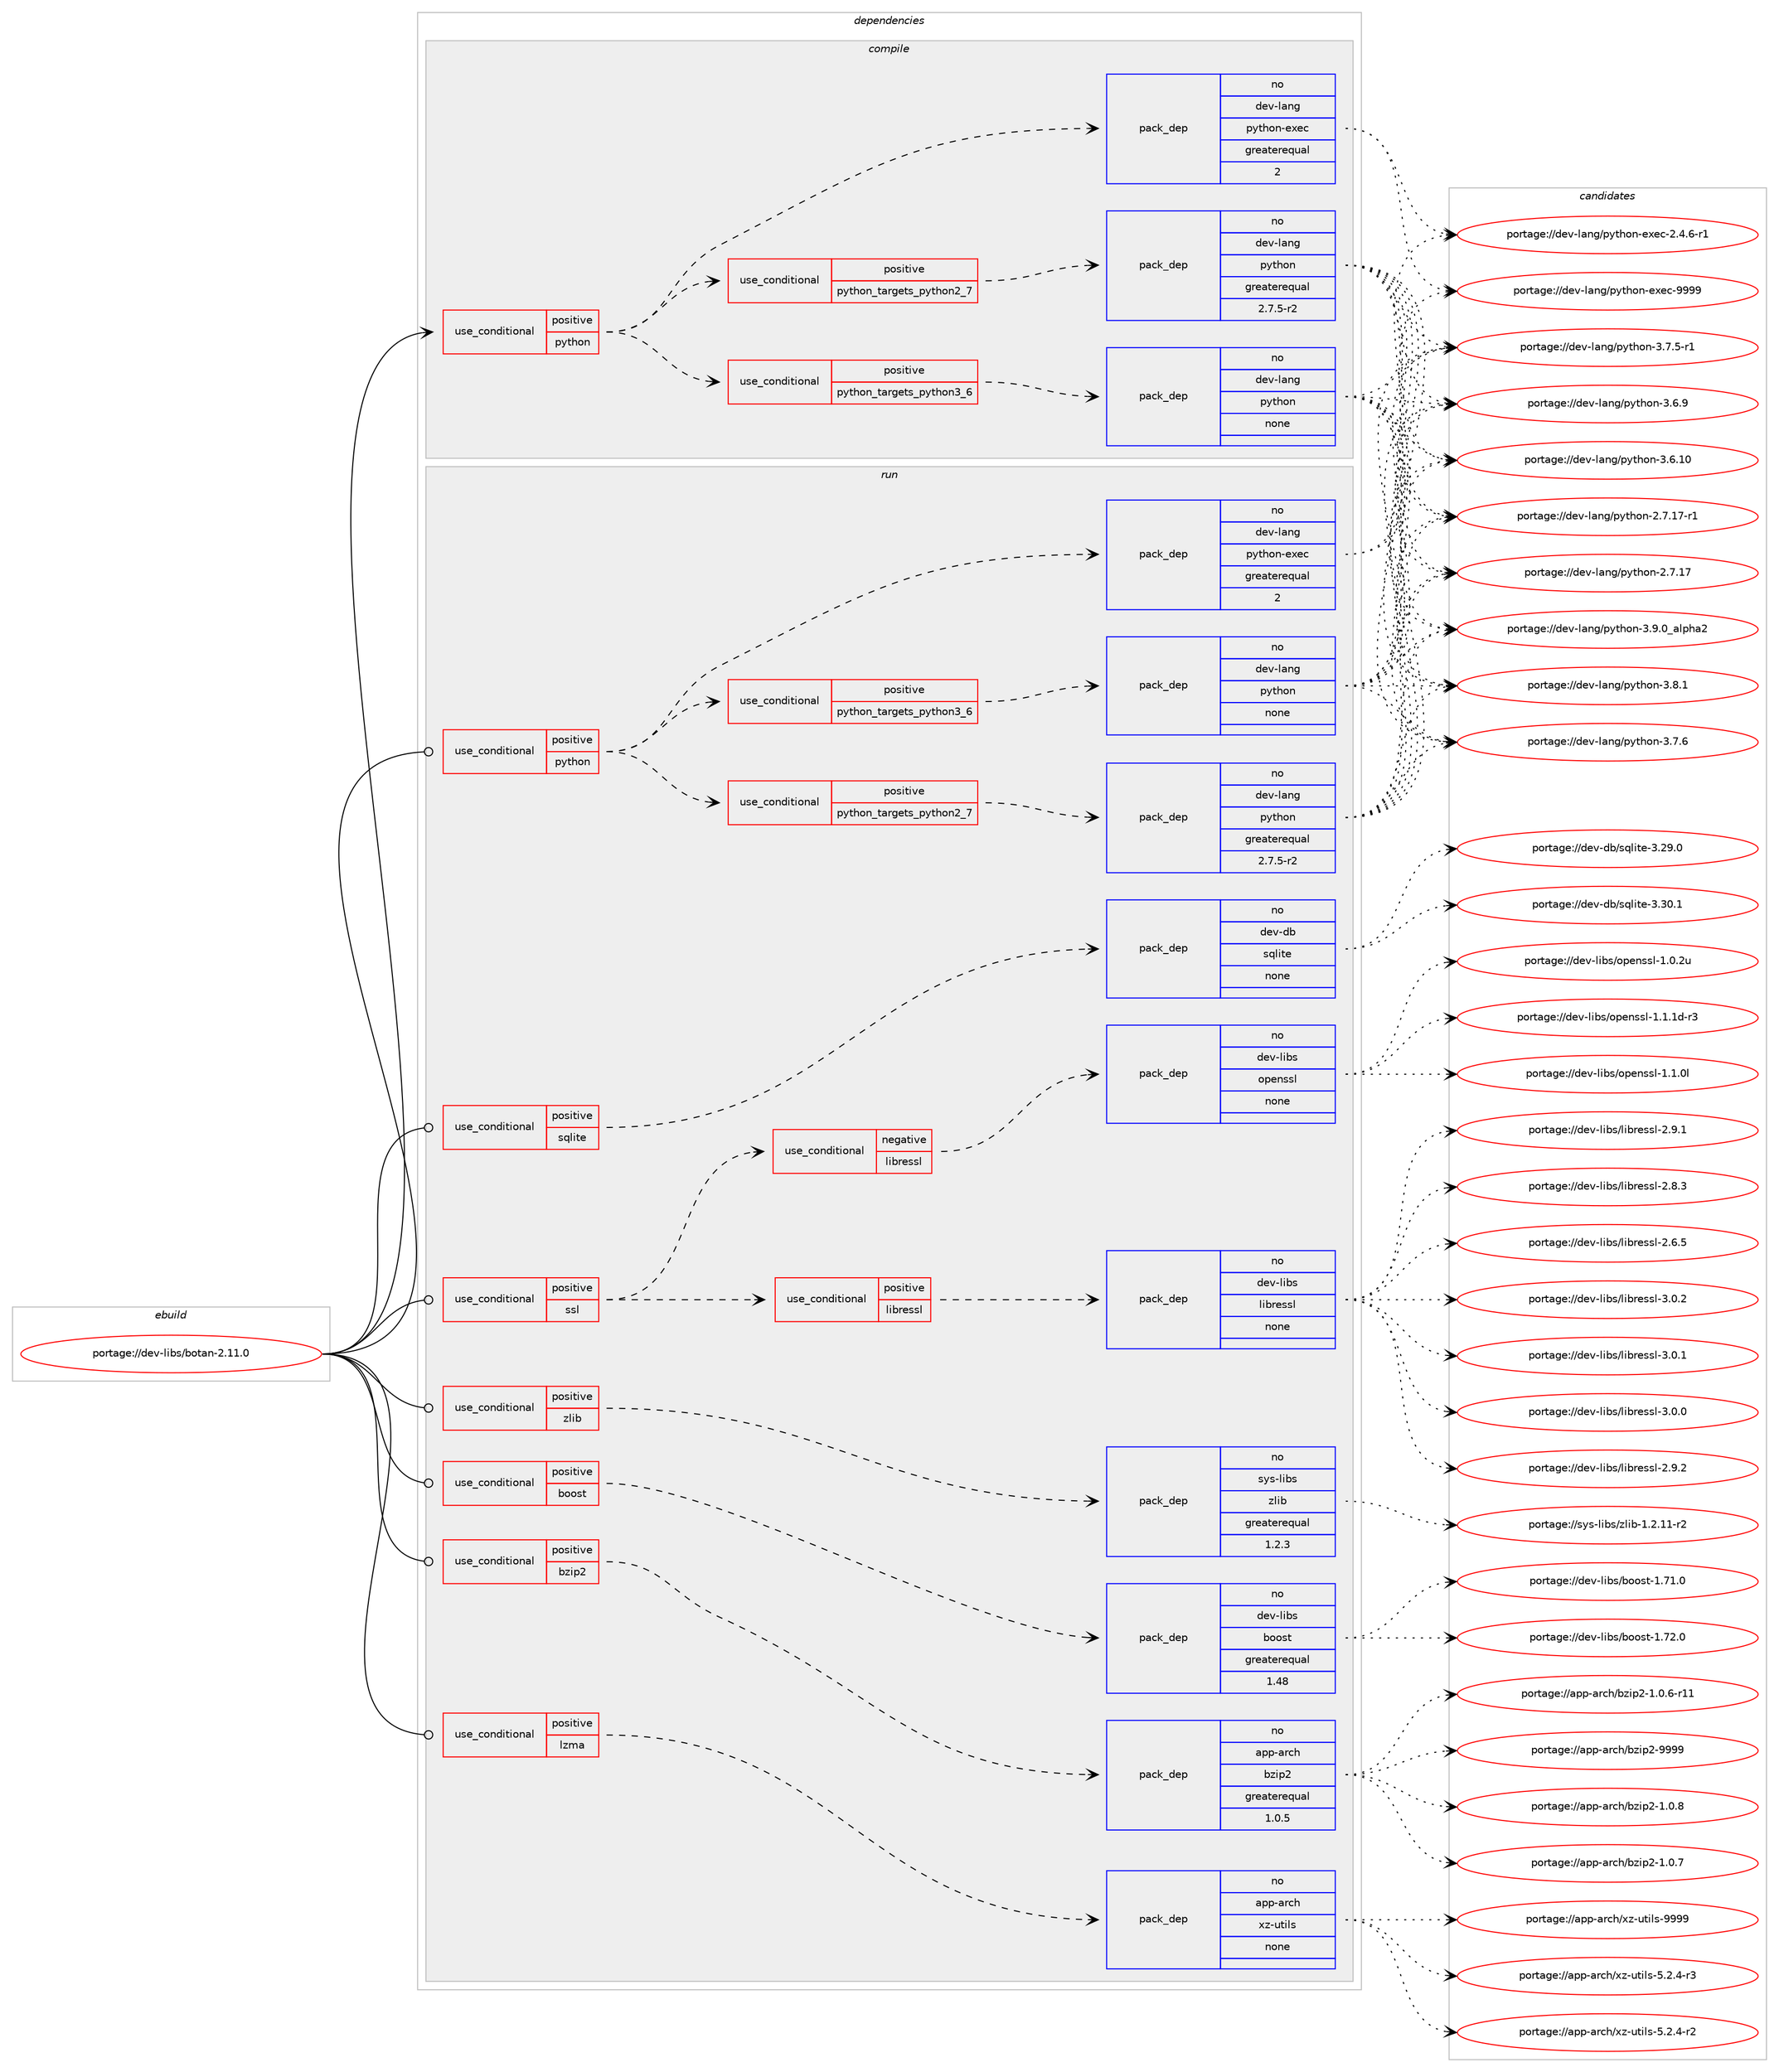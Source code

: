 digraph prolog {

# *************
# Graph options
# *************

newrank=true;
concentrate=true;
compound=true;
graph [rankdir=LR,fontname=Helvetica,fontsize=10,ranksep=1.5];#, ranksep=2.5, nodesep=0.2];
edge  [arrowhead=vee];
node  [fontname=Helvetica,fontsize=10];

# **********
# The ebuild
# **********

subgraph cluster_leftcol {
color=gray;
label=<<i>ebuild</i>>;
id [label="portage://dev-libs/botan-2.11.0", color=red, width=4, href="../dev-libs/botan-2.11.0.svg"];
}

# ****************
# The dependencies
# ****************

subgraph cluster_midcol {
color=gray;
label=<<i>dependencies</i>>;
subgraph cluster_compile {
fillcolor="#eeeeee";
style=filled;
label=<<i>compile</i>>;
subgraph cond126174 {
dependency516055 [label=<<TABLE BORDER="0" CELLBORDER="1" CELLSPACING="0" CELLPADDING="4"><TR><TD ROWSPAN="3" CELLPADDING="10">use_conditional</TD></TR><TR><TD>positive</TD></TR><TR><TD>python</TD></TR></TABLE>>, shape=none, color=red];
subgraph cond126175 {
dependency516056 [label=<<TABLE BORDER="0" CELLBORDER="1" CELLSPACING="0" CELLPADDING="4"><TR><TD ROWSPAN="3" CELLPADDING="10">use_conditional</TD></TR><TR><TD>positive</TD></TR><TR><TD>python_targets_python2_7</TD></TR></TABLE>>, shape=none, color=red];
subgraph pack384505 {
dependency516057 [label=<<TABLE BORDER="0" CELLBORDER="1" CELLSPACING="0" CELLPADDING="4" WIDTH="220"><TR><TD ROWSPAN="6" CELLPADDING="30">pack_dep</TD></TR><TR><TD WIDTH="110">no</TD></TR><TR><TD>dev-lang</TD></TR><TR><TD>python</TD></TR><TR><TD>greaterequal</TD></TR><TR><TD>2.7.5-r2</TD></TR></TABLE>>, shape=none, color=blue];
}
dependency516056:e -> dependency516057:w [weight=20,style="dashed",arrowhead="vee"];
}
dependency516055:e -> dependency516056:w [weight=20,style="dashed",arrowhead="vee"];
subgraph cond126176 {
dependency516058 [label=<<TABLE BORDER="0" CELLBORDER="1" CELLSPACING="0" CELLPADDING="4"><TR><TD ROWSPAN="3" CELLPADDING="10">use_conditional</TD></TR><TR><TD>positive</TD></TR><TR><TD>python_targets_python3_6</TD></TR></TABLE>>, shape=none, color=red];
subgraph pack384506 {
dependency516059 [label=<<TABLE BORDER="0" CELLBORDER="1" CELLSPACING="0" CELLPADDING="4" WIDTH="220"><TR><TD ROWSPAN="6" CELLPADDING="30">pack_dep</TD></TR><TR><TD WIDTH="110">no</TD></TR><TR><TD>dev-lang</TD></TR><TR><TD>python</TD></TR><TR><TD>none</TD></TR><TR><TD></TD></TR></TABLE>>, shape=none, color=blue];
}
dependency516058:e -> dependency516059:w [weight=20,style="dashed",arrowhead="vee"];
}
dependency516055:e -> dependency516058:w [weight=20,style="dashed",arrowhead="vee"];
subgraph pack384507 {
dependency516060 [label=<<TABLE BORDER="0" CELLBORDER="1" CELLSPACING="0" CELLPADDING="4" WIDTH="220"><TR><TD ROWSPAN="6" CELLPADDING="30">pack_dep</TD></TR><TR><TD WIDTH="110">no</TD></TR><TR><TD>dev-lang</TD></TR><TR><TD>python-exec</TD></TR><TR><TD>greaterequal</TD></TR><TR><TD>2</TD></TR></TABLE>>, shape=none, color=blue];
}
dependency516055:e -> dependency516060:w [weight=20,style="dashed",arrowhead="vee"];
}
id:e -> dependency516055:w [weight=20,style="solid",arrowhead="vee"];
}
subgraph cluster_compileandrun {
fillcolor="#eeeeee";
style=filled;
label=<<i>compile and run</i>>;
}
subgraph cluster_run {
fillcolor="#eeeeee";
style=filled;
label=<<i>run</i>>;
subgraph cond126177 {
dependency516061 [label=<<TABLE BORDER="0" CELLBORDER="1" CELLSPACING="0" CELLPADDING="4"><TR><TD ROWSPAN="3" CELLPADDING="10">use_conditional</TD></TR><TR><TD>positive</TD></TR><TR><TD>boost</TD></TR></TABLE>>, shape=none, color=red];
subgraph pack384508 {
dependency516062 [label=<<TABLE BORDER="0" CELLBORDER="1" CELLSPACING="0" CELLPADDING="4" WIDTH="220"><TR><TD ROWSPAN="6" CELLPADDING="30">pack_dep</TD></TR><TR><TD WIDTH="110">no</TD></TR><TR><TD>dev-libs</TD></TR><TR><TD>boost</TD></TR><TR><TD>greaterequal</TD></TR><TR><TD>1.48</TD></TR></TABLE>>, shape=none, color=blue];
}
dependency516061:e -> dependency516062:w [weight=20,style="dashed",arrowhead="vee"];
}
id:e -> dependency516061:w [weight=20,style="solid",arrowhead="odot"];
subgraph cond126178 {
dependency516063 [label=<<TABLE BORDER="0" CELLBORDER="1" CELLSPACING="0" CELLPADDING="4"><TR><TD ROWSPAN="3" CELLPADDING="10">use_conditional</TD></TR><TR><TD>positive</TD></TR><TR><TD>bzip2</TD></TR></TABLE>>, shape=none, color=red];
subgraph pack384509 {
dependency516064 [label=<<TABLE BORDER="0" CELLBORDER="1" CELLSPACING="0" CELLPADDING="4" WIDTH="220"><TR><TD ROWSPAN="6" CELLPADDING="30">pack_dep</TD></TR><TR><TD WIDTH="110">no</TD></TR><TR><TD>app-arch</TD></TR><TR><TD>bzip2</TD></TR><TR><TD>greaterequal</TD></TR><TR><TD>1.0.5</TD></TR></TABLE>>, shape=none, color=blue];
}
dependency516063:e -> dependency516064:w [weight=20,style="dashed",arrowhead="vee"];
}
id:e -> dependency516063:w [weight=20,style="solid",arrowhead="odot"];
subgraph cond126179 {
dependency516065 [label=<<TABLE BORDER="0" CELLBORDER="1" CELLSPACING="0" CELLPADDING="4"><TR><TD ROWSPAN="3" CELLPADDING="10">use_conditional</TD></TR><TR><TD>positive</TD></TR><TR><TD>lzma</TD></TR></TABLE>>, shape=none, color=red];
subgraph pack384510 {
dependency516066 [label=<<TABLE BORDER="0" CELLBORDER="1" CELLSPACING="0" CELLPADDING="4" WIDTH="220"><TR><TD ROWSPAN="6" CELLPADDING="30">pack_dep</TD></TR><TR><TD WIDTH="110">no</TD></TR><TR><TD>app-arch</TD></TR><TR><TD>xz-utils</TD></TR><TR><TD>none</TD></TR><TR><TD></TD></TR></TABLE>>, shape=none, color=blue];
}
dependency516065:e -> dependency516066:w [weight=20,style="dashed",arrowhead="vee"];
}
id:e -> dependency516065:w [weight=20,style="solid",arrowhead="odot"];
subgraph cond126180 {
dependency516067 [label=<<TABLE BORDER="0" CELLBORDER="1" CELLSPACING="0" CELLPADDING="4"><TR><TD ROWSPAN="3" CELLPADDING="10">use_conditional</TD></TR><TR><TD>positive</TD></TR><TR><TD>python</TD></TR></TABLE>>, shape=none, color=red];
subgraph cond126181 {
dependency516068 [label=<<TABLE BORDER="0" CELLBORDER="1" CELLSPACING="0" CELLPADDING="4"><TR><TD ROWSPAN="3" CELLPADDING="10">use_conditional</TD></TR><TR><TD>positive</TD></TR><TR><TD>python_targets_python2_7</TD></TR></TABLE>>, shape=none, color=red];
subgraph pack384511 {
dependency516069 [label=<<TABLE BORDER="0" CELLBORDER="1" CELLSPACING="0" CELLPADDING="4" WIDTH="220"><TR><TD ROWSPAN="6" CELLPADDING="30">pack_dep</TD></TR><TR><TD WIDTH="110">no</TD></TR><TR><TD>dev-lang</TD></TR><TR><TD>python</TD></TR><TR><TD>greaterequal</TD></TR><TR><TD>2.7.5-r2</TD></TR></TABLE>>, shape=none, color=blue];
}
dependency516068:e -> dependency516069:w [weight=20,style="dashed",arrowhead="vee"];
}
dependency516067:e -> dependency516068:w [weight=20,style="dashed",arrowhead="vee"];
subgraph cond126182 {
dependency516070 [label=<<TABLE BORDER="0" CELLBORDER="1" CELLSPACING="0" CELLPADDING="4"><TR><TD ROWSPAN="3" CELLPADDING="10">use_conditional</TD></TR><TR><TD>positive</TD></TR><TR><TD>python_targets_python3_6</TD></TR></TABLE>>, shape=none, color=red];
subgraph pack384512 {
dependency516071 [label=<<TABLE BORDER="0" CELLBORDER="1" CELLSPACING="0" CELLPADDING="4" WIDTH="220"><TR><TD ROWSPAN="6" CELLPADDING="30">pack_dep</TD></TR><TR><TD WIDTH="110">no</TD></TR><TR><TD>dev-lang</TD></TR><TR><TD>python</TD></TR><TR><TD>none</TD></TR><TR><TD></TD></TR></TABLE>>, shape=none, color=blue];
}
dependency516070:e -> dependency516071:w [weight=20,style="dashed",arrowhead="vee"];
}
dependency516067:e -> dependency516070:w [weight=20,style="dashed",arrowhead="vee"];
subgraph pack384513 {
dependency516072 [label=<<TABLE BORDER="0" CELLBORDER="1" CELLSPACING="0" CELLPADDING="4" WIDTH="220"><TR><TD ROWSPAN="6" CELLPADDING="30">pack_dep</TD></TR><TR><TD WIDTH="110">no</TD></TR><TR><TD>dev-lang</TD></TR><TR><TD>python-exec</TD></TR><TR><TD>greaterequal</TD></TR><TR><TD>2</TD></TR></TABLE>>, shape=none, color=blue];
}
dependency516067:e -> dependency516072:w [weight=20,style="dashed",arrowhead="vee"];
}
id:e -> dependency516067:w [weight=20,style="solid",arrowhead="odot"];
subgraph cond126183 {
dependency516073 [label=<<TABLE BORDER="0" CELLBORDER="1" CELLSPACING="0" CELLPADDING="4"><TR><TD ROWSPAN="3" CELLPADDING="10">use_conditional</TD></TR><TR><TD>positive</TD></TR><TR><TD>sqlite</TD></TR></TABLE>>, shape=none, color=red];
subgraph pack384514 {
dependency516074 [label=<<TABLE BORDER="0" CELLBORDER="1" CELLSPACING="0" CELLPADDING="4" WIDTH="220"><TR><TD ROWSPAN="6" CELLPADDING="30">pack_dep</TD></TR><TR><TD WIDTH="110">no</TD></TR><TR><TD>dev-db</TD></TR><TR><TD>sqlite</TD></TR><TR><TD>none</TD></TR><TR><TD></TD></TR></TABLE>>, shape=none, color=blue];
}
dependency516073:e -> dependency516074:w [weight=20,style="dashed",arrowhead="vee"];
}
id:e -> dependency516073:w [weight=20,style="solid",arrowhead="odot"];
subgraph cond126184 {
dependency516075 [label=<<TABLE BORDER="0" CELLBORDER="1" CELLSPACING="0" CELLPADDING="4"><TR><TD ROWSPAN="3" CELLPADDING="10">use_conditional</TD></TR><TR><TD>positive</TD></TR><TR><TD>ssl</TD></TR></TABLE>>, shape=none, color=red];
subgraph cond126185 {
dependency516076 [label=<<TABLE BORDER="0" CELLBORDER="1" CELLSPACING="0" CELLPADDING="4"><TR><TD ROWSPAN="3" CELLPADDING="10">use_conditional</TD></TR><TR><TD>negative</TD></TR><TR><TD>libressl</TD></TR></TABLE>>, shape=none, color=red];
subgraph pack384515 {
dependency516077 [label=<<TABLE BORDER="0" CELLBORDER="1" CELLSPACING="0" CELLPADDING="4" WIDTH="220"><TR><TD ROWSPAN="6" CELLPADDING="30">pack_dep</TD></TR><TR><TD WIDTH="110">no</TD></TR><TR><TD>dev-libs</TD></TR><TR><TD>openssl</TD></TR><TR><TD>none</TD></TR><TR><TD></TD></TR></TABLE>>, shape=none, color=blue];
}
dependency516076:e -> dependency516077:w [weight=20,style="dashed",arrowhead="vee"];
}
dependency516075:e -> dependency516076:w [weight=20,style="dashed",arrowhead="vee"];
subgraph cond126186 {
dependency516078 [label=<<TABLE BORDER="0" CELLBORDER="1" CELLSPACING="0" CELLPADDING="4"><TR><TD ROWSPAN="3" CELLPADDING="10">use_conditional</TD></TR><TR><TD>positive</TD></TR><TR><TD>libressl</TD></TR></TABLE>>, shape=none, color=red];
subgraph pack384516 {
dependency516079 [label=<<TABLE BORDER="0" CELLBORDER="1" CELLSPACING="0" CELLPADDING="4" WIDTH="220"><TR><TD ROWSPAN="6" CELLPADDING="30">pack_dep</TD></TR><TR><TD WIDTH="110">no</TD></TR><TR><TD>dev-libs</TD></TR><TR><TD>libressl</TD></TR><TR><TD>none</TD></TR><TR><TD></TD></TR></TABLE>>, shape=none, color=blue];
}
dependency516078:e -> dependency516079:w [weight=20,style="dashed",arrowhead="vee"];
}
dependency516075:e -> dependency516078:w [weight=20,style="dashed",arrowhead="vee"];
}
id:e -> dependency516075:w [weight=20,style="solid",arrowhead="odot"];
subgraph cond126187 {
dependency516080 [label=<<TABLE BORDER="0" CELLBORDER="1" CELLSPACING="0" CELLPADDING="4"><TR><TD ROWSPAN="3" CELLPADDING="10">use_conditional</TD></TR><TR><TD>positive</TD></TR><TR><TD>zlib</TD></TR></TABLE>>, shape=none, color=red];
subgraph pack384517 {
dependency516081 [label=<<TABLE BORDER="0" CELLBORDER="1" CELLSPACING="0" CELLPADDING="4" WIDTH="220"><TR><TD ROWSPAN="6" CELLPADDING="30">pack_dep</TD></TR><TR><TD WIDTH="110">no</TD></TR><TR><TD>sys-libs</TD></TR><TR><TD>zlib</TD></TR><TR><TD>greaterequal</TD></TR><TR><TD>1.2.3</TD></TR></TABLE>>, shape=none, color=blue];
}
dependency516080:e -> dependency516081:w [weight=20,style="dashed",arrowhead="vee"];
}
id:e -> dependency516080:w [weight=20,style="solid",arrowhead="odot"];
}
}

# **************
# The candidates
# **************

subgraph cluster_choices {
rank=same;
color=gray;
label=<<i>candidates</i>>;

subgraph choice384505 {
color=black;
nodesep=1;
choice10010111845108971101034711212111610411111045514657464895971081121049750 [label="portage://dev-lang/python-3.9.0_alpha2", color=red, width=4,href="../dev-lang/python-3.9.0_alpha2.svg"];
choice100101118451089711010347112121116104111110455146564649 [label="portage://dev-lang/python-3.8.1", color=red, width=4,href="../dev-lang/python-3.8.1.svg"];
choice100101118451089711010347112121116104111110455146554654 [label="portage://dev-lang/python-3.7.6", color=red, width=4,href="../dev-lang/python-3.7.6.svg"];
choice1001011184510897110103471121211161041111104551465546534511449 [label="portage://dev-lang/python-3.7.5-r1", color=red, width=4,href="../dev-lang/python-3.7.5-r1.svg"];
choice100101118451089711010347112121116104111110455146544657 [label="portage://dev-lang/python-3.6.9", color=red, width=4,href="../dev-lang/python-3.6.9.svg"];
choice10010111845108971101034711212111610411111045514654464948 [label="portage://dev-lang/python-3.6.10", color=red, width=4,href="../dev-lang/python-3.6.10.svg"];
choice100101118451089711010347112121116104111110455046554649554511449 [label="portage://dev-lang/python-2.7.17-r1", color=red, width=4,href="../dev-lang/python-2.7.17-r1.svg"];
choice10010111845108971101034711212111610411111045504655464955 [label="portage://dev-lang/python-2.7.17", color=red, width=4,href="../dev-lang/python-2.7.17.svg"];
dependency516057:e -> choice10010111845108971101034711212111610411111045514657464895971081121049750:w [style=dotted,weight="100"];
dependency516057:e -> choice100101118451089711010347112121116104111110455146564649:w [style=dotted,weight="100"];
dependency516057:e -> choice100101118451089711010347112121116104111110455146554654:w [style=dotted,weight="100"];
dependency516057:e -> choice1001011184510897110103471121211161041111104551465546534511449:w [style=dotted,weight="100"];
dependency516057:e -> choice100101118451089711010347112121116104111110455146544657:w [style=dotted,weight="100"];
dependency516057:e -> choice10010111845108971101034711212111610411111045514654464948:w [style=dotted,weight="100"];
dependency516057:e -> choice100101118451089711010347112121116104111110455046554649554511449:w [style=dotted,weight="100"];
dependency516057:e -> choice10010111845108971101034711212111610411111045504655464955:w [style=dotted,weight="100"];
}
subgraph choice384506 {
color=black;
nodesep=1;
choice10010111845108971101034711212111610411111045514657464895971081121049750 [label="portage://dev-lang/python-3.9.0_alpha2", color=red, width=4,href="../dev-lang/python-3.9.0_alpha2.svg"];
choice100101118451089711010347112121116104111110455146564649 [label="portage://dev-lang/python-3.8.1", color=red, width=4,href="../dev-lang/python-3.8.1.svg"];
choice100101118451089711010347112121116104111110455146554654 [label="portage://dev-lang/python-3.7.6", color=red, width=4,href="../dev-lang/python-3.7.6.svg"];
choice1001011184510897110103471121211161041111104551465546534511449 [label="portage://dev-lang/python-3.7.5-r1", color=red, width=4,href="../dev-lang/python-3.7.5-r1.svg"];
choice100101118451089711010347112121116104111110455146544657 [label="portage://dev-lang/python-3.6.9", color=red, width=4,href="../dev-lang/python-3.6.9.svg"];
choice10010111845108971101034711212111610411111045514654464948 [label="portage://dev-lang/python-3.6.10", color=red, width=4,href="../dev-lang/python-3.6.10.svg"];
choice100101118451089711010347112121116104111110455046554649554511449 [label="portage://dev-lang/python-2.7.17-r1", color=red, width=4,href="../dev-lang/python-2.7.17-r1.svg"];
choice10010111845108971101034711212111610411111045504655464955 [label="portage://dev-lang/python-2.7.17", color=red, width=4,href="../dev-lang/python-2.7.17.svg"];
dependency516059:e -> choice10010111845108971101034711212111610411111045514657464895971081121049750:w [style=dotted,weight="100"];
dependency516059:e -> choice100101118451089711010347112121116104111110455146564649:w [style=dotted,weight="100"];
dependency516059:e -> choice100101118451089711010347112121116104111110455146554654:w [style=dotted,weight="100"];
dependency516059:e -> choice1001011184510897110103471121211161041111104551465546534511449:w [style=dotted,weight="100"];
dependency516059:e -> choice100101118451089711010347112121116104111110455146544657:w [style=dotted,weight="100"];
dependency516059:e -> choice10010111845108971101034711212111610411111045514654464948:w [style=dotted,weight="100"];
dependency516059:e -> choice100101118451089711010347112121116104111110455046554649554511449:w [style=dotted,weight="100"];
dependency516059:e -> choice10010111845108971101034711212111610411111045504655464955:w [style=dotted,weight="100"];
}
subgraph choice384507 {
color=black;
nodesep=1;
choice10010111845108971101034711212111610411111045101120101994557575757 [label="portage://dev-lang/python-exec-9999", color=red, width=4,href="../dev-lang/python-exec-9999.svg"];
choice10010111845108971101034711212111610411111045101120101994550465246544511449 [label="portage://dev-lang/python-exec-2.4.6-r1", color=red, width=4,href="../dev-lang/python-exec-2.4.6-r1.svg"];
dependency516060:e -> choice10010111845108971101034711212111610411111045101120101994557575757:w [style=dotted,weight="100"];
dependency516060:e -> choice10010111845108971101034711212111610411111045101120101994550465246544511449:w [style=dotted,weight="100"];
}
subgraph choice384508 {
color=black;
nodesep=1;
choice1001011184510810598115479811111111511645494655504648 [label="portage://dev-libs/boost-1.72.0", color=red, width=4,href="../dev-libs/boost-1.72.0.svg"];
choice1001011184510810598115479811111111511645494655494648 [label="portage://dev-libs/boost-1.71.0", color=red, width=4,href="../dev-libs/boost-1.71.0.svg"];
dependency516062:e -> choice1001011184510810598115479811111111511645494655504648:w [style=dotted,weight="100"];
dependency516062:e -> choice1001011184510810598115479811111111511645494655494648:w [style=dotted,weight="100"];
}
subgraph choice384509 {
color=black;
nodesep=1;
choice971121124597114991044798122105112504557575757 [label="portage://app-arch/bzip2-9999", color=red, width=4,href="../app-arch/bzip2-9999.svg"];
choice97112112459711499104479812210511250454946484656 [label="portage://app-arch/bzip2-1.0.8", color=red, width=4,href="../app-arch/bzip2-1.0.8.svg"];
choice97112112459711499104479812210511250454946484655 [label="portage://app-arch/bzip2-1.0.7", color=red, width=4,href="../app-arch/bzip2-1.0.7.svg"];
choice97112112459711499104479812210511250454946484654451144949 [label="portage://app-arch/bzip2-1.0.6-r11", color=red, width=4,href="../app-arch/bzip2-1.0.6-r11.svg"];
dependency516064:e -> choice971121124597114991044798122105112504557575757:w [style=dotted,weight="100"];
dependency516064:e -> choice97112112459711499104479812210511250454946484656:w [style=dotted,weight="100"];
dependency516064:e -> choice97112112459711499104479812210511250454946484655:w [style=dotted,weight="100"];
dependency516064:e -> choice97112112459711499104479812210511250454946484654451144949:w [style=dotted,weight="100"];
}
subgraph choice384510 {
color=black;
nodesep=1;
choice9711211245971149910447120122451171161051081154557575757 [label="portage://app-arch/xz-utils-9999", color=red, width=4,href="../app-arch/xz-utils-9999.svg"];
choice9711211245971149910447120122451171161051081154553465046524511451 [label="portage://app-arch/xz-utils-5.2.4-r3", color=red, width=4,href="../app-arch/xz-utils-5.2.4-r3.svg"];
choice9711211245971149910447120122451171161051081154553465046524511450 [label="portage://app-arch/xz-utils-5.2.4-r2", color=red, width=4,href="../app-arch/xz-utils-5.2.4-r2.svg"];
dependency516066:e -> choice9711211245971149910447120122451171161051081154557575757:w [style=dotted,weight="100"];
dependency516066:e -> choice9711211245971149910447120122451171161051081154553465046524511451:w [style=dotted,weight="100"];
dependency516066:e -> choice9711211245971149910447120122451171161051081154553465046524511450:w [style=dotted,weight="100"];
}
subgraph choice384511 {
color=black;
nodesep=1;
choice10010111845108971101034711212111610411111045514657464895971081121049750 [label="portage://dev-lang/python-3.9.0_alpha2", color=red, width=4,href="../dev-lang/python-3.9.0_alpha2.svg"];
choice100101118451089711010347112121116104111110455146564649 [label="portage://dev-lang/python-3.8.1", color=red, width=4,href="../dev-lang/python-3.8.1.svg"];
choice100101118451089711010347112121116104111110455146554654 [label="portage://dev-lang/python-3.7.6", color=red, width=4,href="../dev-lang/python-3.7.6.svg"];
choice1001011184510897110103471121211161041111104551465546534511449 [label="portage://dev-lang/python-3.7.5-r1", color=red, width=4,href="../dev-lang/python-3.7.5-r1.svg"];
choice100101118451089711010347112121116104111110455146544657 [label="portage://dev-lang/python-3.6.9", color=red, width=4,href="../dev-lang/python-3.6.9.svg"];
choice10010111845108971101034711212111610411111045514654464948 [label="portage://dev-lang/python-3.6.10", color=red, width=4,href="../dev-lang/python-3.6.10.svg"];
choice100101118451089711010347112121116104111110455046554649554511449 [label="portage://dev-lang/python-2.7.17-r1", color=red, width=4,href="../dev-lang/python-2.7.17-r1.svg"];
choice10010111845108971101034711212111610411111045504655464955 [label="portage://dev-lang/python-2.7.17", color=red, width=4,href="../dev-lang/python-2.7.17.svg"];
dependency516069:e -> choice10010111845108971101034711212111610411111045514657464895971081121049750:w [style=dotted,weight="100"];
dependency516069:e -> choice100101118451089711010347112121116104111110455146564649:w [style=dotted,weight="100"];
dependency516069:e -> choice100101118451089711010347112121116104111110455146554654:w [style=dotted,weight="100"];
dependency516069:e -> choice1001011184510897110103471121211161041111104551465546534511449:w [style=dotted,weight="100"];
dependency516069:e -> choice100101118451089711010347112121116104111110455146544657:w [style=dotted,weight="100"];
dependency516069:e -> choice10010111845108971101034711212111610411111045514654464948:w [style=dotted,weight="100"];
dependency516069:e -> choice100101118451089711010347112121116104111110455046554649554511449:w [style=dotted,weight="100"];
dependency516069:e -> choice10010111845108971101034711212111610411111045504655464955:w [style=dotted,weight="100"];
}
subgraph choice384512 {
color=black;
nodesep=1;
choice10010111845108971101034711212111610411111045514657464895971081121049750 [label="portage://dev-lang/python-3.9.0_alpha2", color=red, width=4,href="../dev-lang/python-3.9.0_alpha2.svg"];
choice100101118451089711010347112121116104111110455146564649 [label="portage://dev-lang/python-3.8.1", color=red, width=4,href="../dev-lang/python-3.8.1.svg"];
choice100101118451089711010347112121116104111110455146554654 [label="portage://dev-lang/python-3.7.6", color=red, width=4,href="../dev-lang/python-3.7.6.svg"];
choice1001011184510897110103471121211161041111104551465546534511449 [label="portage://dev-lang/python-3.7.5-r1", color=red, width=4,href="../dev-lang/python-3.7.5-r1.svg"];
choice100101118451089711010347112121116104111110455146544657 [label="portage://dev-lang/python-3.6.9", color=red, width=4,href="../dev-lang/python-3.6.9.svg"];
choice10010111845108971101034711212111610411111045514654464948 [label="portage://dev-lang/python-3.6.10", color=red, width=4,href="../dev-lang/python-3.6.10.svg"];
choice100101118451089711010347112121116104111110455046554649554511449 [label="portage://dev-lang/python-2.7.17-r1", color=red, width=4,href="../dev-lang/python-2.7.17-r1.svg"];
choice10010111845108971101034711212111610411111045504655464955 [label="portage://dev-lang/python-2.7.17", color=red, width=4,href="../dev-lang/python-2.7.17.svg"];
dependency516071:e -> choice10010111845108971101034711212111610411111045514657464895971081121049750:w [style=dotted,weight="100"];
dependency516071:e -> choice100101118451089711010347112121116104111110455146564649:w [style=dotted,weight="100"];
dependency516071:e -> choice100101118451089711010347112121116104111110455146554654:w [style=dotted,weight="100"];
dependency516071:e -> choice1001011184510897110103471121211161041111104551465546534511449:w [style=dotted,weight="100"];
dependency516071:e -> choice100101118451089711010347112121116104111110455146544657:w [style=dotted,weight="100"];
dependency516071:e -> choice10010111845108971101034711212111610411111045514654464948:w [style=dotted,weight="100"];
dependency516071:e -> choice100101118451089711010347112121116104111110455046554649554511449:w [style=dotted,weight="100"];
dependency516071:e -> choice10010111845108971101034711212111610411111045504655464955:w [style=dotted,weight="100"];
}
subgraph choice384513 {
color=black;
nodesep=1;
choice10010111845108971101034711212111610411111045101120101994557575757 [label="portage://dev-lang/python-exec-9999", color=red, width=4,href="../dev-lang/python-exec-9999.svg"];
choice10010111845108971101034711212111610411111045101120101994550465246544511449 [label="portage://dev-lang/python-exec-2.4.6-r1", color=red, width=4,href="../dev-lang/python-exec-2.4.6-r1.svg"];
dependency516072:e -> choice10010111845108971101034711212111610411111045101120101994557575757:w [style=dotted,weight="100"];
dependency516072:e -> choice10010111845108971101034711212111610411111045101120101994550465246544511449:w [style=dotted,weight="100"];
}
subgraph choice384514 {
color=black;
nodesep=1;
choice10010111845100984711511310810511610145514651484649 [label="portage://dev-db/sqlite-3.30.1", color=red, width=4,href="../dev-db/sqlite-3.30.1.svg"];
choice10010111845100984711511310810511610145514650574648 [label="portage://dev-db/sqlite-3.29.0", color=red, width=4,href="../dev-db/sqlite-3.29.0.svg"];
dependency516074:e -> choice10010111845100984711511310810511610145514651484649:w [style=dotted,weight="100"];
dependency516074:e -> choice10010111845100984711511310810511610145514650574648:w [style=dotted,weight="100"];
}
subgraph choice384515 {
color=black;
nodesep=1;
choice1001011184510810598115471111121011101151151084549464946491004511451 [label="portage://dev-libs/openssl-1.1.1d-r3", color=red, width=4,href="../dev-libs/openssl-1.1.1d-r3.svg"];
choice100101118451081059811547111112101110115115108454946494648108 [label="portage://dev-libs/openssl-1.1.0l", color=red, width=4,href="../dev-libs/openssl-1.1.0l.svg"];
choice100101118451081059811547111112101110115115108454946484650117 [label="portage://dev-libs/openssl-1.0.2u", color=red, width=4,href="../dev-libs/openssl-1.0.2u.svg"];
dependency516077:e -> choice1001011184510810598115471111121011101151151084549464946491004511451:w [style=dotted,weight="100"];
dependency516077:e -> choice100101118451081059811547111112101110115115108454946494648108:w [style=dotted,weight="100"];
dependency516077:e -> choice100101118451081059811547111112101110115115108454946484650117:w [style=dotted,weight="100"];
}
subgraph choice384516 {
color=black;
nodesep=1;
choice10010111845108105981154710810598114101115115108455146484650 [label="portage://dev-libs/libressl-3.0.2", color=red, width=4,href="../dev-libs/libressl-3.0.2.svg"];
choice10010111845108105981154710810598114101115115108455146484649 [label="portage://dev-libs/libressl-3.0.1", color=red, width=4,href="../dev-libs/libressl-3.0.1.svg"];
choice10010111845108105981154710810598114101115115108455146484648 [label="portage://dev-libs/libressl-3.0.0", color=red, width=4,href="../dev-libs/libressl-3.0.0.svg"];
choice10010111845108105981154710810598114101115115108455046574650 [label="portage://dev-libs/libressl-2.9.2", color=red, width=4,href="../dev-libs/libressl-2.9.2.svg"];
choice10010111845108105981154710810598114101115115108455046574649 [label="portage://dev-libs/libressl-2.9.1", color=red, width=4,href="../dev-libs/libressl-2.9.1.svg"];
choice10010111845108105981154710810598114101115115108455046564651 [label="portage://dev-libs/libressl-2.8.3", color=red, width=4,href="../dev-libs/libressl-2.8.3.svg"];
choice10010111845108105981154710810598114101115115108455046544653 [label="portage://dev-libs/libressl-2.6.5", color=red, width=4,href="../dev-libs/libressl-2.6.5.svg"];
dependency516079:e -> choice10010111845108105981154710810598114101115115108455146484650:w [style=dotted,weight="100"];
dependency516079:e -> choice10010111845108105981154710810598114101115115108455146484649:w [style=dotted,weight="100"];
dependency516079:e -> choice10010111845108105981154710810598114101115115108455146484648:w [style=dotted,weight="100"];
dependency516079:e -> choice10010111845108105981154710810598114101115115108455046574650:w [style=dotted,weight="100"];
dependency516079:e -> choice10010111845108105981154710810598114101115115108455046574649:w [style=dotted,weight="100"];
dependency516079:e -> choice10010111845108105981154710810598114101115115108455046564651:w [style=dotted,weight="100"];
dependency516079:e -> choice10010111845108105981154710810598114101115115108455046544653:w [style=dotted,weight="100"];
}
subgraph choice384517 {
color=black;
nodesep=1;
choice11512111545108105981154712210810598454946504649494511450 [label="portage://sys-libs/zlib-1.2.11-r2", color=red, width=4,href="../sys-libs/zlib-1.2.11-r2.svg"];
dependency516081:e -> choice11512111545108105981154712210810598454946504649494511450:w [style=dotted,weight="100"];
}
}

}
